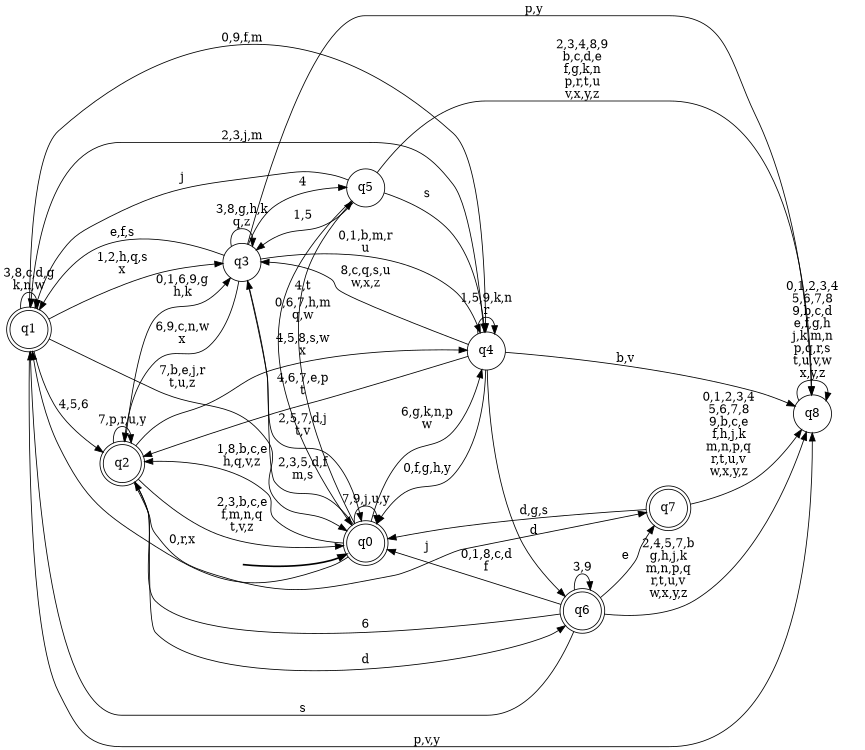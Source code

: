digraph BlueStar {
__start0 [style = invis, shape = none, label = "", width = 0, height = 0];

rankdir=LR;
size="8,5";

s0 [style="rounded,filled", color="black", fillcolor="white" shape="doublecircle", label="q0"];
s1 [style="rounded,filled", color="black", fillcolor="white" shape="doublecircle", label="q1"];
s2 [style="rounded,filled", color="black", fillcolor="white" shape="doublecircle", label="q2"];
s3 [style="filled", color="black", fillcolor="white" shape="circle", label="q3"];
s4 [style="filled", color="black", fillcolor="white" shape="circle", label="q4"];
s5 [style="filled", color="black", fillcolor="white" shape="circle", label="q5"];
s6 [style="rounded,filled", color="black", fillcolor="white" shape="doublecircle", label="q6"];
s7 [style="rounded,filled", color="black", fillcolor="white" shape="doublecircle", label="q7"];
s8 [style="filled", color="black", fillcolor="white" shape="circle", label="q8"];
subgraph cluster_main { 
	graph [pad=".75", ranksep="0.15", nodesep="0.15"];
	 style=invis; 
	__start0 -> s0 [penwidth=2];
}
s0 -> s0 [label="7,9,j,u,y"];
s0 -> s1 [label="0,r,x"];
s0 -> s2 [label="1,8,b,c,e\nh,q,v,z"];
s0 -> s3 [label="2,3,5,d,f\nm,s"];
s0 -> s4 [label="6,g,k,n,p\nw"];
s0 -> s5 [label="4,t"];
s1 -> s0 [label="7,b,e,j,r\nt,u,z"];
s1 -> s1 [label="3,8,c,d,g\nk,n,w"];
s1 -> s2 [label="4,5,6"];
s1 -> s3 [label="1,2,h,q,s\nx"];
s1 -> s4 [label="0,9,f,m"];
s1 -> s8 [label="p,v,y"];
s2 -> s0 [label="2,3,b,c,e\nf,m,n,q\nt,v,z"];
s2 -> s2 [label="7,p,r,u,y"];
s2 -> s3 [label="0,1,6,9,g\nh,k"];
s2 -> s4 [label="4,5,8,s,w\nx"];
s2 -> s6 [label="d"];
s2 -> s7 [label="j"];
s3 -> s0 [label="2,5,7,d,j\nt,v"];
s3 -> s1 [label="e,f,s"];
s3 -> s2 [label="6,9,c,n,w\nx"];
s3 -> s3 [label="3,8,g,h,k\nq,z"];
s3 -> s4 [label="0,1,b,m,r\nu"];
s3 -> s5 [label="4"];
s3 -> s8 [label="p,y"];
s4 -> s0 [label="0,f,g,h,y"];
s4 -> s1 [label="2,3,j,m"];
s4 -> s2 [label="4,6,7,e,p\nt"];
s4 -> s3 [label="8,c,q,s,u\nw,x,z"];
s4 -> s4 [label="1,5,9,k,n\nr"];
s4 -> s6 [label="d"];
s4 -> s8 [label="b,v"];
s5 -> s0 [label="0,6,7,h,m\nq,w"];
s5 -> s1 [label="j"];
s5 -> s3 [label="1,5"];
s5 -> s4 [label="s"];
s5 -> s8 [label="2,3,4,8,9\nb,c,d,e\nf,g,k,n\np,r,t,u\nv,x,y,z"];
s6 -> s0 [label="0,1,8,c,d\nf"];
s6 -> s1 [label="s"];
s6 -> s2 [label="6"];
s6 -> s6 [label="3,9"];
s6 -> s7 [label="e"];
s6 -> s8 [label="2,4,5,7,b\ng,h,j,k\nm,n,p,q\nr,t,u,v\nw,x,y,z"];
s7 -> s0 [label="d,g,s"];
s7 -> s8 [label="0,1,2,3,4\n5,6,7,8\n9,b,c,e\nf,h,j,k\nm,n,p,q\nr,t,u,v\nw,x,y,z"];
s8 -> s8 [label="0,1,2,3,4\n5,6,7,8\n9,b,c,d\ne,f,g,h\nj,k,m,n\np,q,r,s\nt,u,v,w\nx,y,z"];

}